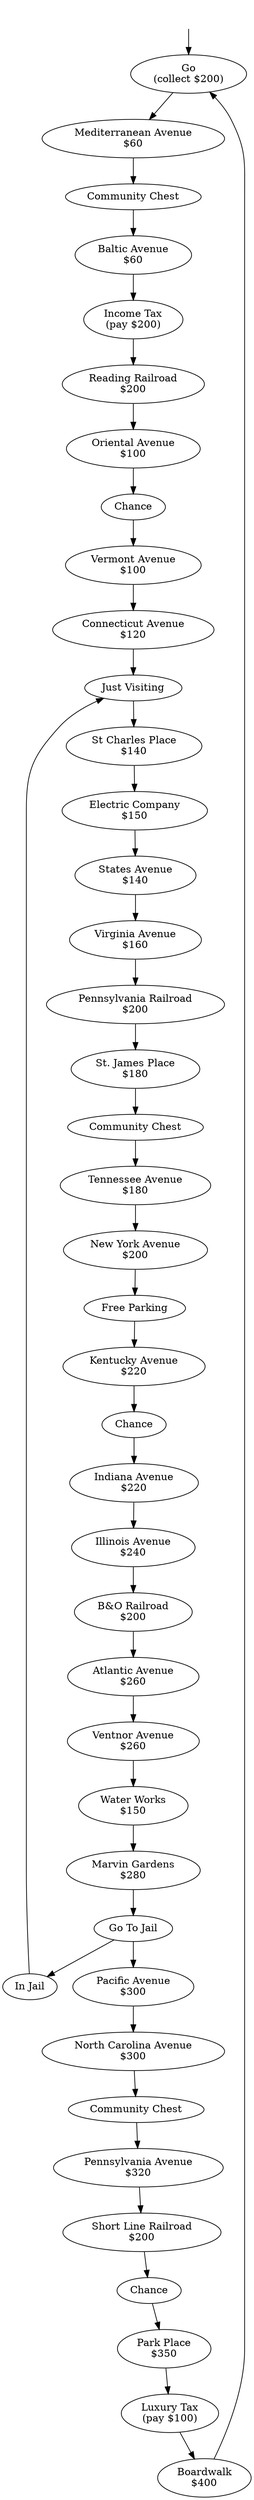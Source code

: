 strict digraph Monopoly {
    start [style=invis];

    go                    [label="Go\n(collect $200)",          comment="TileType=Go",              pos="10,  0"];
    mediterranean_avenue  [label="Mediterranean Avenue\n$60",   comment="TileType=Purple",          pos=" 9,  0"];
    community_chest_1     [label="Community Chest",             comment="TileType=CommunityChest",  pos=" 8,  0"];
    baltic_avenue         [label="Baltic Avenue\n$60",          comment="TileType=Purple",          pos=" 7,  0"];
    income_tax            [label="Income Tax\n(pay $200)",      comment="TileType=IncomeTax",       pos=" 6,  0"];
    reading_railroad      [label="Reading Railroad\n$200",      comment="TileType=RailRoad",        pos=" 5,  0"];
    oriental_avenue       [label="Oriental Avenue\n$100",       comment="TileType=LightBlue",       pos=" 4,  0"];
    chance_1              [label="Chance",                      comment="TileType=Chance",          pos=" 3,  0"];
    vermont_avenue        [label="Vermont Avenue\n$100",        comment="TileType=LightBlue",       pos=" 2,  0"];
    connecticut_avenue    [label="Connecticut Avenue\n$120",    comment="TileType=LightBlue",       pos=" 1,  0"];
    in_jail               [label="In Jail",                     comment="TileType=InJail",          pos=" 0,  0"];
    just_visiting         [label="Just Visiting",               comment="TileType=JustVisiting",    pos=" 0,  0"];
    st_charles_place      [label="St Charles Place\n$140",      comment="TileType=Pink",            pos=" 0,  1"];
    electric_company      [label="Electric Company\n$150",      comment="TileType=ElectricCompany", pos=" 0,  2"];
    states_avenue         [label="States Avenue\n$140",         comment="TileType=Pink",            pos=" 0,  3"];
    virginia_avenue       [label="Virginia Avenue\n$160",       comment="TileType=Pink",            pos=" 0,  4"];
    pennsylvania_railroad [label="Pennsylvania Railroad\n$200", comment="TileType=RailRoad",        pos=" 0,  5"];
    st_james_place        [label="St. James Place\n$180",       comment="TileType=Orange",          pos=" 0,  6"];
    community_chest_2     [label="Community Chest",             comment="TileType=CommunityChest",  pos=" 0,  7"];
    tennessee_avenue      [label="Tennessee Avenue\n$180",      comment="TileType=Orange",          pos=" 0,  8"];
    new_york_avenue       [label="New York Avenue\n$200",       comment="TileType=Orange",          pos=" 0,  9"];
    free_parking          [label="Free Parking",                comment="TileType=FreeParking",     pos=" 0, 10"];
    kentucky_avenue       [label="Kentucky Avenue\n$220",       comment="TileType=Red",             pos=" 1, 10"];
    chance_2              [label="Chance",                      comment="TileType=Chance",          pos=" 2, 10"];
    indiana_avenue        [label="Indiana Avenue\n$220",        comment="TileType=Red",             pos=" 3, 10"];
    illinois_avenue       [label="Illinois Avenue\n$240",       comment="TileType=Red",             pos=" 4, 10"];
    b_and_o_railroad      [label="B&O Railroad\n$200",          comment="TileType=RailRoad",        pos=" 5, 10"];
    atlantic_avenue       [label="Atlantic Avenue\n$260",       comment="TileType=Yellow",          pos=" 6, 10"];
    ventnor_avenue        [label="Ventnor Avenue\n$260",        comment="TileType=Yellow",          pos=" 7, 10"];
    water_works           [label="Water Works\n$150",           comment="TileType=WaterWorks",      pos=" 8, 10"];
    marvin_gardens        [label="Marvin Gardens\n$280",        comment="TileType=Yellow",          pos=" 9, 10"];
    go_to_jail            [label="Go To Jail",                  comment="TileType=GoToJail",        pos="10, 10"];
    pacific_avenue        [label="Pacific Avenue\n$300",        comment="TileType=Green",           pos="10,  9"];
    north_carolina_avenue [label="North Carolina Avenue\n$300", comment="TileType=Green",           pos="10,  8"];
    community_chest_3     [label="Community Chest",             comment="TileType=CommunityChest",  pos="10,  7"];
    pennsylvania_avenue   [label="Pennsylvania Avenue\n$320",   comment="TileType=Green",           pos="10,  6"];
    short_line_railroad   [label="Short Line Railroad\n$200",   comment="TileType=RailRoad",        pos="10,  5"];
    chance_3              [label="Chance",                      comment="TileType=Chance",          pos="10,  4"];
    park_place            [label="Park Place\n$350",            comment="TileType=DarkBlue",        pos="10,  3"];
    luxury_tax            [label="Luxury Tax\n(pay $100)",      comment="TileType=LuxuryTax",       pos="10,  2"];
    boardwalk             [label="Boardwalk\n$400",             comment="TileType=DarkBlue",        pos="10,  1"];

    start -> go;
    go -> mediterranean_avenue -> community_chest_1 -> baltic_avenue -> income_tax -> reading_railroad -> oriental_avenue -> chance_1 -> vermont_avenue -> connecticut_avenue -> just_visiting;
    in_jail -> just_visiting;
    just_visiting -> st_charles_place -> electric_company -> states_avenue -> virginia_avenue -> pennsylvania_railroad -> st_james_place -> community_chest_2 -> tennessee_avenue -> new_york_avenue -> free_parking;
    free_parking -> kentucky_avenue -> chance_2 -> indiana_avenue -> illinois_avenue -> b_and_o_railroad -> atlantic_avenue -> ventnor_avenue -> water_works -> marvin_gardens -> go_to_jail;
    go_to_jail -> in_jail;
    go_to_jail -> pacific_avenue -> north_carolina_avenue -> community_chest_3 -> pennsylvania_avenue -> short_line_railroad -> chance_3 -> park_place -> luxury_tax -> boardwalk -> go;

}